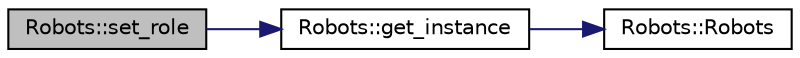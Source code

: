 digraph "Robots::set_role"
{
 // INTERACTIVE_SVG=YES
  edge [fontname="Helvetica",fontsize="10",labelfontname="Helvetica",labelfontsize="10"];
  node [fontname="Helvetica",fontsize="10",shape=record];
  rankdir="LR";
  Node541 [label="Robots::set_role",height=0.2,width=0.4,color="black", fillcolor="grey75", style="filled", fontcolor="black"];
  Node541 -> Node542 [color="midnightblue",fontsize="10",style="solid"];
  Node542 [label="Robots::get_instance",height=0.2,width=0.4,color="black", fillcolor="white", style="filled",URL="$class_robots.html#a589bce74db5f34af384952d48435168f"];
  Node542 -> Node543 [color="midnightblue",fontsize="10",style="solid"];
  Node543 [label="Robots::Robots",height=0.2,width=0.4,color="black", fillcolor="white", style="filled",URL="$class_robots.html#aa2745a48ebd3e52b9a3020f6afbcb25d",tooltip="Initializes our arrays. "];
}
